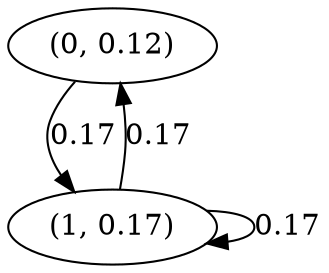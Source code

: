 digraph {
    0 [ label = "(0, 0.12)" ]
    1 [ label = "(1, 0.17)" ]
    1 -> 1 [ label = "0.17" ]
    1 -> 0 [ label = "0.17" ]
    0 -> 1 [ label = "0.17" ]
}

